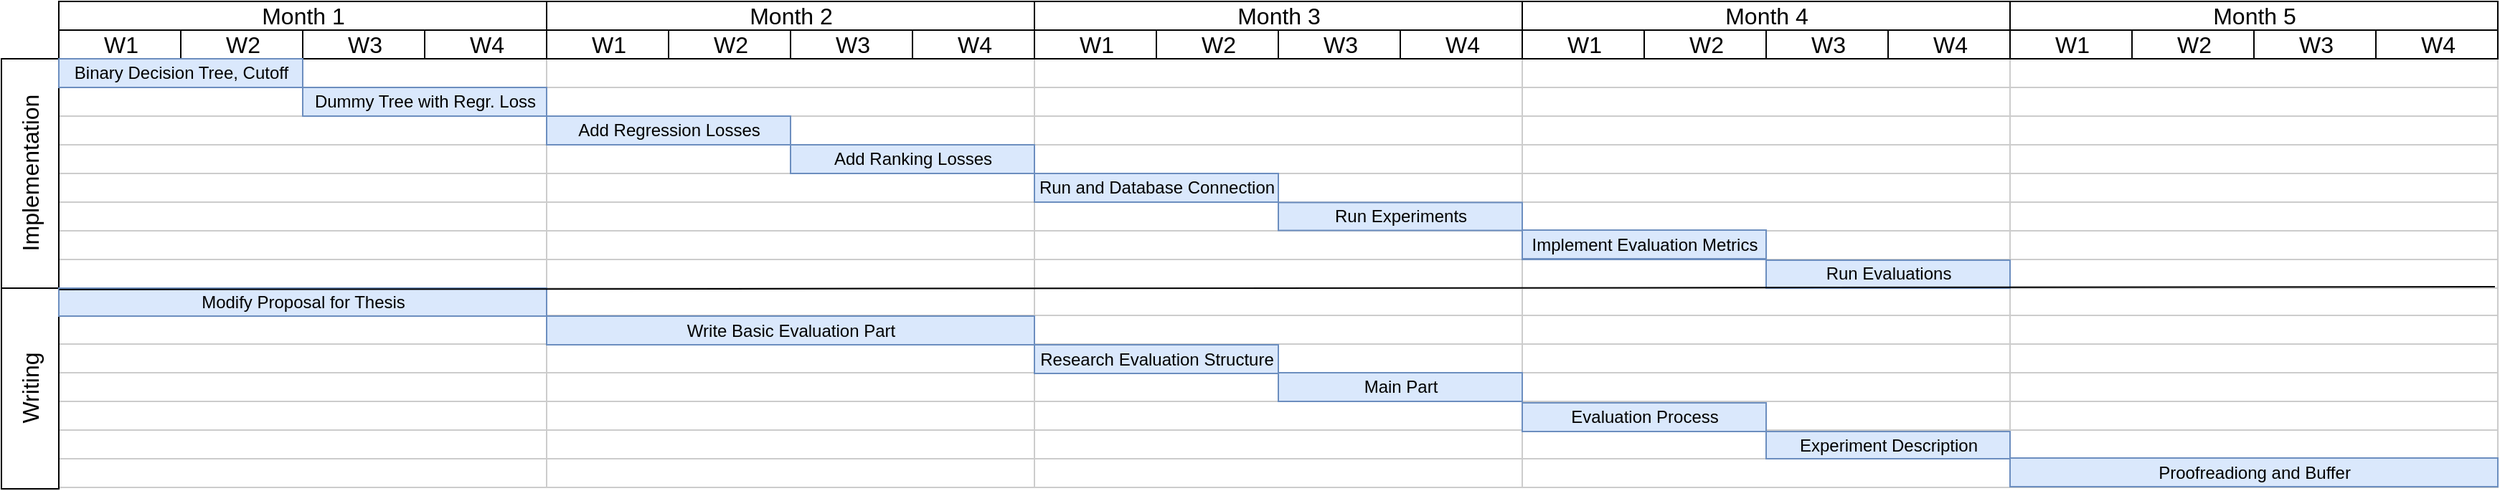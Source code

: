<mxfile version="15.9.6" type="github">
  <diagram name="Page-1" id="2c4490ee-f0b8-94ab-5012-d5dc3445f7a3">
    <mxGraphModel dx="2062" dy="1154" grid="1" gridSize="10" guides="1" tooltips="1" connect="0" arrows="1" fold="1" page="1" pageScale="1.5" pageWidth="1169" pageHeight="826" background="none" math="0" shadow="0">
      <root>
        <mxCell id="0" style=";html=1;" />
        <mxCell id="1" style=";html=1;" parent="0" />
        <mxCell id="OITDRaYUlJs_esaPdnm7-157" value="Month 1" style="strokeWidth=1;fontStyle=0;html=1;fontSize=16;" vertex="1" parent="1">
          <mxGeometry x="40" y="440" width="340.0" height="20" as="geometry" />
        </mxCell>
        <mxCell id="OITDRaYUlJs_esaPdnm7-158" value="" style="align=left;strokeColor=#CCCCCC;html=1;" vertex="1" parent="1">
          <mxGeometry x="40" y="480" width="340.0" height="20" as="geometry" />
        </mxCell>
        <mxCell id="OITDRaYUlJs_esaPdnm7-159" value="" style="align=left;strokeColor=#CCCCCC;html=1;" vertex="1" parent="1">
          <mxGeometry x="40" y="500" width="340.0" height="20" as="geometry" />
        </mxCell>
        <mxCell id="OITDRaYUlJs_esaPdnm7-160" value="" style="align=left;strokeColor=#CCCCCC;html=1;" vertex="1" parent="1">
          <mxGeometry x="40" y="520" width="340.0" height="20" as="geometry" />
        </mxCell>
        <mxCell id="OITDRaYUlJs_esaPdnm7-161" value="" style="align=left;strokeColor=#CCCCCC;html=1;" vertex="1" parent="1">
          <mxGeometry x="40" y="540" width="340.0" height="20" as="geometry" />
        </mxCell>
        <mxCell id="OITDRaYUlJs_esaPdnm7-162" value="" style="align=left;strokeColor=#CCCCCC;html=1;" vertex="1" parent="1">
          <mxGeometry x="40" y="560" width="340.0" height="20" as="geometry" />
        </mxCell>
        <mxCell id="OITDRaYUlJs_esaPdnm7-163" value="" style="align=left;strokeColor=#CCCCCC;html=1;" vertex="1" parent="1">
          <mxGeometry x="40" y="580" width="340.0" height="20" as="geometry" />
        </mxCell>
        <mxCell id="OITDRaYUlJs_esaPdnm7-164" value="" style="align=left;strokeColor=#CCCCCC;html=1;" vertex="1" parent="1">
          <mxGeometry x="40" y="600" width="340.0" height="20" as="geometry" />
        </mxCell>
        <mxCell id="OITDRaYUlJs_esaPdnm7-165" value="" style="align=left;strokeColor=#CCCCCC;html=1;" vertex="1" parent="1">
          <mxGeometry x="40" y="620" width="340.0" height="20" as="geometry" />
        </mxCell>
        <mxCell id="OITDRaYUlJs_esaPdnm7-166" value="" style="align=left;strokeColor=#CCCCCC;html=1;" vertex="1" parent="1">
          <mxGeometry x="40" y="640" width="340.0" height="19" as="geometry" />
        </mxCell>
        <mxCell id="OITDRaYUlJs_esaPdnm7-167" value="" style="align=left;strokeColor=#CCCCCC;html=1;" vertex="1" parent="1">
          <mxGeometry x="40" y="659" width="340.0" height="20" as="geometry" />
        </mxCell>
        <mxCell id="OITDRaYUlJs_esaPdnm7-168" value="" style="align=left;strokeColor=#CCCCCC;html=1;" vertex="1" parent="1">
          <mxGeometry x="40" y="679" width="340.0" height="20" as="geometry" />
        </mxCell>
        <mxCell id="OITDRaYUlJs_esaPdnm7-169" value="" style="align=left;strokeColor=#CCCCCC;html=1;" vertex="1" parent="1">
          <mxGeometry x="40" y="699" width="340.0" height="20" as="geometry" />
        </mxCell>
        <mxCell id="OITDRaYUlJs_esaPdnm7-170" value="" style="align=left;strokeColor=#CCCCCC;html=1;" vertex="1" parent="1">
          <mxGeometry x="40" y="719" width="340.0" height="20" as="geometry" />
        </mxCell>
        <mxCell id="OITDRaYUlJs_esaPdnm7-171" value="" style="align=left;strokeColor=#CCCCCC;html=1;" vertex="1" parent="1">
          <mxGeometry x="40" y="739" width="340.0" height="20" as="geometry" />
        </mxCell>
        <mxCell id="OITDRaYUlJs_esaPdnm7-172" value="" style="align=left;strokeColor=#CCCCCC;html=1;" vertex="1" parent="1">
          <mxGeometry x="40" y="759" width="340.0" height="20" as="geometry" />
        </mxCell>
        <mxCell id="OITDRaYUlJs_esaPdnm7-174" value="W1" style="strokeWidth=1;fontStyle=0;html=1;fontSize=16;" vertex="1" parent="1">
          <mxGeometry x="40" y="460" width="85.0" height="20" as="geometry" />
        </mxCell>
        <mxCell id="OITDRaYUlJs_esaPdnm7-175" value="W2" style="strokeWidth=1;fontStyle=0;html=1;fontSize=16;" vertex="1" parent="1">
          <mxGeometry x="125" y="460" width="85.0" height="20" as="geometry" />
        </mxCell>
        <mxCell id="OITDRaYUlJs_esaPdnm7-176" value="W3" style="strokeWidth=1;fontStyle=0;html=1;fontSize=16;" vertex="1" parent="1">
          <mxGeometry x="210" y="460" width="85.0" height="20" as="geometry" />
        </mxCell>
        <mxCell id="OITDRaYUlJs_esaPdnm7-177" value="W4" style="strokeWidth=1;fontStyle=0;html=1;fontSize=16;" vertex="1" parent="1">
          <mxGeometry x="295" y="460" width="85.0" height="20" as="geometry" />
        </mxCell>
        <mxCell id="OITDRaYUlJs_esaPdnm7-135" value="Month 2" style="strokeWidth=1;fontStyle=0;html=1;fontSize=16;" vertex="1" parent="1">
          <mxGeometry x="380" y="440" width="340.0" height="20" as="geometry" />
        </mxCell>
        <mxCell id="OITDRaYUlJs_esaPdnm7-136" value="" style="align=left;strokeColor=#CCCCCC;html=1;" vertex="1" parent="1">
          <mxGeometry x="380" y="480" width="340.0" height="20" as="geometry" />
        </mxCell>
        <mxCell id="OITDRaYUlJs_esaPdnm7-137" value="" style="align=left;strokeColor=#CCCCCC;html=1;" vertex="1" parent="1">
          <mxGeometry x="380" y="500" width="340.0" height="20" as="geometry" />
        </mxCell>
        <mxCell id="OITDRaYUlJs_esaPdnm7-138" value="" style="align=left;strokeColor=#CCCCCC;html=1;" vertex="1" parent="1">
          <mxGeometry x="380" y="520" width="340.0" height="20" as="geometry" />
        </mxCell>
        <mxCell id="OITDRaYUlJs_esaPdnm7-139" value="" style="align=left;strokeColor=#CCCCCC;html=1;" vertex="1" parent="1">
          <mxGeometry x="380" y="540" width="340.0" height="20" as="geometry" />
        </mxCell>
        <mxCell id="OITDRaYUlJs_esaPdnm7-140" value="" style="align=left;strokeColor=#CCCCCC;html=1;" vertex="1" parent="1">
          <mxGeometry x="380" y="560" width="340.0" height="20" as="geometry" />
        </mxCell>
        <mxCell id="OITDRaYUlJs_esaPdnm7-141" value="" style="align=left;strokeColor=#CCCCCC;html=1;" vertex="1" parent="1">
          <mxGeometry x="380" y="580" width="340.0" height="20" as="geometry" />
        </mxCell>
        <mxCell id="OITDRaYUlJs_esaPdnm7-142" value="" style="align=left;strokeColor=#CCCCCC;html=1;" vertex="1" parent="1">
          <mxGeometry x="380" y="600" width="340.0" height="20" as="geometry" />
        </mxCell>
        <mxCell id="OITDRaYUlJs_esaPdnm7-143" value="" style="align=left;strokeColor=#CCCCCC;html=1;" vertex="1" parent="1">
          <mxGeometry x="380" y="620" width="340.0" height="20" as="geometry" />
        </mxCell>
        <mxCell id="OITDRaYUlJs_esaPdnm7-144" value="" style="align=left;strokeColor=#CCCCCC;html=1;" vertex="1" parent="1">
          <mxGeometry x="380" y="640" width="340.0" height="19" as="geometry" />
        </mxCell>
        <mxCell id="OITDRaYUlJs_esaPdnm7-145" value="" style="align=left;strokeColor=#CCCCCC;html=1;" vertex="1" parent="1">
          <mxGeometry x="380" y="659" width="340.0" height="20" as="geometry" />
        </mxCell>
        <mxCell id="OITDRaYUlJs_esaPdnm7-146" value="" style="align=left;strokeColor=#CCCCCC;html=1;" vertex="1" parent="1">
          <mxGeometry x="380" y="679" width="340.0" height="20" as="geometry" />
        </mxCell>
        <mxCell id="OITDRaYUlJs_esaPdnm7-147" value="" style="align=left;strokeColor=#CCCCCC;html=1;" vertex="1" parent="1">
          <mxGeometry x="380" y="699" width="340.0" height="20" as="geometry" />
        </mxCell>
        <mxCell id="OITDRaYUlJs_esaPdnm7-148" value="" style="align=left;strokeColor=#CCCCCC;html=1;" vertex="1" parent="1">
          <mxGeometry x="380" y="719" width="340.0" height="20" as="geometry" />
        </mxCell>
        <mxCell id="OITDRaYUlJs_esaPdnm7-149" value="" style="align=left;strokeColor=#CCCCCC;html=1;" vertex="1" parent="1">
          <mxGeometry x="380" y="739" width="340.0" height="20" as="geometry" />
        </mxCell>
        <mxCell id="OITDRaYUlJs_esaPdnm7-150" value="" style="align=left;strokeColor=#CCCCCC;html=1;" vertex="1" parent="1">
          <mxGeometry x="380" y="759" width="340.0" height="20" as="geometry" />
        </mxCell>
        <mxCell id="OITDRaYUlJs_esaPdnm7-152" value="W1" style="strokeWidth=1;fontStyle=0;html=1;fontSize=16;" vertex="1" parent="1">
          <mxGeometry x="380" y="460" width="85.0" height="20" as="geometry" />
        </mxCell>
        <mxCell id="OITDRaYUlJs_esaPdnm7-153" value="W2" style="strokeWidth=1;fontStyle=0;html=1;fontSize=16;" vertex="1" parent="1">
          <mxGeometry x="465" y="460" width="85.0" height="20" as="geometry" />
        </mxCell>
        <mxCell id="OITDRaYUlJs_esaPdnm7-154" value="W3" style="strokeWidth=1;fontStyle=0;html=1;fontSize=16;" vertex="1" parent="1">
          <mxGeometry x="550" y="460" width="85.0" height="20" as="geometry" />
        </mxCell>
        <mxCell id="OITDRaYUlJs_esaPdnm7-155" value="W4" style="strokeWidth=1;fontStyle=0;html=1;fontSize=16;" vertex="1" parent="1">
          <mxGeometry x="635" y="460" width="85.0" height="20" as="geometry" />
        </mxCell>
        <mxCell id="OITDRaYUlJs_esaPdnm7-113" value="Month 3" style="strokeWidth=1;fontStyle=0;html=1;fontSize=16;" vertex="1" parent="1">
          <mxGeometry x="720" y="440" width="340.0" height="20" as="geometry" />
        </mxCell>
        <mxCell id="OITDRaYUlJs_esaPdnm7-114" value="" style="align=left;strokeColor=#CCCCCC;html=1;" vertex="1" parent="1">
          <mxGeometry x="720" y="480" width="340.0" height="20" as="geometry" />
        </mxCell>
        <mxCell id="OITDRaYUlJs_esaPdnm7-115" value="" style="align=left;strokeColor=#CCCCCC;html=1;" vertex="1" parent="1">
          <mxGeometry x="720" y="500" width="340.0" height="20" as="geometry" />
        </mxCell>
        <mxCell id="OITDRaYUlJs_esaPdnm7-116" value="" style="align=left;strokeColor=#CCCCCC;html=1;" vertex="1" parent="1">
          <mxGeometry x="720" y="520" width="340.0" height="20" as="geometry" />
        </mxCell>
        <mxCell id="OITDRaYUlJs_esaPdnm7-117" value="" style="align=left;strokeColor=#CCCCCC;html=1;" vertex="1" parent="1">
          <mxGeometry x="720" y="540" width="340.0" height="20" as="geometry" />
        </mxCell>
        <mxCell id="OITDRaYUlJs_esaPdnm7-118" value="" style="align=left;strokeColor=#CCCCCC;html=1;" vertex="1" parent="1">
          <mxGeometry x="720" y="560" width="340.0" height="20" as="geometry" />
        </mxCell>
        <mxCell id="OITDRaYUlJs_esaPdnm7-119" value="" style="align=left;strokeColor=#CCCCCC;html=1;" vertex="1" parent="1">
          <mxGeometry x="720" y="580" width="340.0" height="20" as="geometry" />
        </mxCell>
        <mxCell id="OITDRaYUlJs_esaPdnm7-120" value="" style="align=left;strokeColor=#CCCCCC;html=1;" vertex="1" parent="1">
          <mxGeometry x="720" y="600" width="340.0" height="20" as="geometry" />
        </mxCell>
        <mxCell id="OITDRaYUlJs_esaPdnm7-121" value="" style="align=left;strokeColor=#CCCCCC;html=1;" vertex="1" parent="1">
          <mxGeometry x="720" y="620" width="340.0" height="20" as="geometry" />
        </mxCell>
        <mxCell id="OITDRaYUlJs_esaPdnm7-122" value="" style="align=left;strokeColor=#CCCCCC;html=1;" vertex="1" parent="1">
          <mxGeometry x="720" y="640" width="340.0" height="19" as="geometry" />
        </mxCell>
        <mxCell id="OITDRaYUlJs_esaPdnm7-123" value="" style="align=left;strokeColor=#CCCCCC;html=1;" vertex="1" parent="1">
          <mxGeometry x="720" y="659" width="340.0" height="20" as="geometry" />
        </mxCell>
        <mxCell id="OITDRaYUlJs_esaPdnm7-124" value="" style="align=left;strokeColor=#CCCCCC;html=1;" vertex="1" parent="1">
          <mxGeometry x="720" y="679" width="340.0" height="20" as="geometry" />
        </mxCell>
        <mxCell id="OITDRaYUlJs_esaPdnm7-125" value="" style="align=left;strokeColor=#CCCCCC;html=1;" vertex="1" parent="1">
          <mxGeometry x="720" y="699" width="340.0" height="20" as="geometry" />
        </mxCell>
        <mxCell id="OITDRaYUlJs_esaPdnm7-126" value="" style="align=left;strokeColor=#CCCCCC;html=1;" vertex="1" parent="1">
          <mxGeometry x="720" y="719" width="340.0" height="20" as="geometry" />
        </mxCell>
        <mxCell id="OITDRaYUlJs_esaPdnm7-127" value="" style="align=left;strokeColor=#CCCCCC;html=1;" vertex="1" parent="1">
          <mxGeometry x="720" y="739" width="340.0" height="20" as="geometry" />
        </mxCell>
        <mxCell id="OITDRaYUlJs_esaPdnm7-128" value="" style="align=left;strokeColor=#CCCCCC;html=1;" vertex="1" parent="1">
          <mxGeometry x="720" y="759" width="340.0" height="20" as="geometry" />
        </mxCell>
        <mxCell id="OITDRaYUlJs_esaPdnm7-130" value="W1" style="strokeWidth=1;fontStyle=0;html=1;fontSize=16;" vertex="1" parent="1">
          <mxGeometry x="720" y="460" width="85.0" height="20" as="geometry" />
        </mxCell>
        <mxCell id="OITDRaYUlJs_esaPdnm7-131" value="W2" style="strokeWidth=1;fontStyle=0;html=1;fontSize=16;" vertex="1" parent="1">
          <mxGeometry x="805" y="460" width="85.0" height="20" as="geometry" />
        </mxCell>
        <mxCell id="OITDRaYUlJs_esaPdnm7-132" value="W3" style="strokeWidth=1;fontStyle=0;html=1;fontSize=16;" vertex="1" parent="1">
          <mxGeometry x="890" y="460" width="85.0" height="20" as="geometry" />
        </mxCell>
        <mxCell id="OITDRaYUlJs_esaPdnm7-133" value="W4" style="strokeWidth=1;fontStyle=0;html=1;fontSize=16;" vertex="1" parent="1">
          <mxGeometry x="975" y="460" width="85.0" height="20" as="geometry" />
        </mxCell>
        <mxCell id="7a8b956e7d50b54d-109" value="Month 4" style="strokeWidth=1;fontStyle=0;html=1;fontSize=16;" parent="1" vertex="1">
          <mxGeometry x="1060" y="440" width="340.0" height="20" as="geometry" />
        </mxCell>
        <mxCell id="7a8b956e7d50b54d-225" value="" style="align=left;strokeColor=#CCCCCC;html=1;" parent="1" vertex="1">
          <mxGeometry x="1060" y="480" width="340.0" height="20" as="geometry" />
        </mxCell>
        <mxCell id="7a8b956e7d50b54d-226" value="" style="align=left;strokeColor=#CCCCCC;html=1;" parent="1" vertex="1">
          <mxGeometry x="1060" y="500" width="340.0" height="20" as="geometry" />
        </mxCell>
        <mxCell id="7a8b956e7d50b54d-227" value="" style="align=left;strokeColor=#CCCCCC;html=1;" parent="1" vertex="1">
          <mxGeometry x="1060" y="520" width="340.0" height="20" as="geometry" />
        </mxCell>
        <mxCell id="7a8b956e7d50b54d-228" value="" style="align=left;strokeColor=#CCCCCC;html=1;" parent="1" vertex="1">
          <mxGeometry x="1060" y="540" width="340.0" height="20" as="geometry" />
        </mxCell>
        <mxCell id="7a8b956e7d50b54d-229" value="" style="align=left;strokeColor=#CCCCCC;html=1;" parent="1" vertex="1">
          <mxGeometry x="1060" y="560" width="340.0" height="20" as="geometry" />
        </mxCell>
        <mxCell id="7a8b956e7d50b54d-230" value="" style="align=left;strokeColor=#CCCCCC;html=1;" parent="1" vertex="1">
          <mxGeometry x="1060" y="580" width="340.0" height="20" as="geometry" />
        </mxCell>
        <mxCell id="7a8b956e7d50b54d-231" value="" style="align=left;strokeColor=#CCCCCC;html=1;" parent="1" vertex="1">
          <mxGeometry x="1060" y="600" width="340.0" height="20" as="geometry" />
        </mxCell>
        <mxCell id="7a8b956e7d50b54d-232" value="" style="align=left;strokeColor=#CCCCCC;html=1;" parent="1" vertex="1">
          <mxGeometry x="1060" y="620" width="340.0" height="20" as="geometry" />
        </mxCell>
        <mxCell id="7a8b956e7d50b54d-233" value="" style="align=left;strokeColor=#CCCCCC;html=1;" parent="1" vertex="1">
          <mxGeometry x="1060" y="640" width="340.0" height="19" as="geometry" />
        </mxCell>
        <mxCell id="7a8b956e7d50b54d-234" value="" style="align=left;strokeColor=#CCCCCC;html=1;" parent="1" vertex="1">
          <mxGeometry x="1060" y="659" width="340.0" height="20" as="geometry" />
        </mxCell>
        <mxCell id="7a8b956e7d50b54d-235" value="" style="align=left;strokeColor=#CCCCCC;html=1;" parent="1" vertex="1">
          <mxGeometry x="1060" y="679" width="340.0" height="20" as="geometry" />
        </mxCell>
        <mxCell id="7a8b956e7d50b54d-236" value="" style="align=left;strokeColor=#CCCCCC;html=1;" parent="1" vertex="1">
          <mxGeometry x="1060" y="699" width="340.0" height="20" as="geometry" />
        </mxCell>
        <mxCell id="7a8b956e7d50b54d-237" value="" style="align=left;strokeColor=#CCCCCC;html=1;" parent="1" vertex="1">
          <mxGeometry x="1060" y="719" width="340.0" height="20" as="geometry" />
        </mxCell>
        <mxCell id="7a8b956e7d50b54d-238" value="" style="align=left;strokeColor=#CCCCCC;html=1;" parent="1" vertex="1">
          <mxGeometry x="1060" y="739" width="340.0" height="20" as="geometry" />
        </mxCell>
        <mxCell id="7a8b956e7d50b54d-239" value="" style="align=left;strokeColor=#CCCCCC;html=1;" parent="1" vertex="1">
          <mxGeometry x="1060" y="759" width="340.0" height="20" as="geometry" />
        </mxCell>
        <mxCell id="7a8b956e7d50b54d-110" value="W1" style="strokeWidth=1;fontStyle=0;html=1;fontSize=16;" parent="1" vertex="1">
          <mxGeometry x="1060" y="460" width="85.0" height="20" as="geometry" />
        </mxCell>
        <mxCell id="7a8b956e7d50b54d-111" value="W2" style="strokeWidth=1;fontStyle=0;html=1;fontSize=16;" parent="1" vertex="1">
          <mxGeometry x="1145" y="460" width="85.0" height="20" as="geometry" />
        </mxCell>
        <mxCell id="7a8b956e7d50b54d-112" value="W3" style="strokeWidth=1;fontStyle=0;html=1;fontSize=16;" parent="1" vertex="1">
          <mxGeometry x="1230" y="460" width="85.0" height="20" as="geometry" />
        </mxCell>
        <mxCell id="7a8b956e7d50b54d-113" value="W4" style="strokeWidth=1;fontStyle=0;html=1;fontSize=16;" parent="1" vertex="1">
          <mxGeometry x="1315" y="460" width="85.0" height="20" as="geometry" />
        </mxCell>
        <mxCell id="OITDRaYUlJs_esaPdnm7-179" value="Month 5" style="strokeWidth=1;fontStyle=0;html=1;fontSize=16;" vertex="1" parent="1">
          <mxGeometry x="1400" y="440" width="340.0" height="20" as="geometry" />
        </mxCell>
        <mxCell id="OITDRaYUlJs_esaPdnm7-180" value="" style="align=left;strokeColor=#CCCCCC;html=1;" vertex="1" parent="1">
          <mxGeometry x="1400" y="480" width="340.0" height="20" as="geometry" />
        </mxCell>
        <mxCell id="OITDRaYUlJs_esaPdnm7-181" value="" style="align=left;strokeColor=#CCCCCC;html=1;" vertex="1" parent="1">
          <mxGeometry x="1400" y="500" width="340.0" height="20" as="geometry" />
        </mxCell>
        <mxCell id="OITDRaYUlJs_esaPdnm7-182" value="" style="align=left;strokeColor=#CCCCCC;html=1;" vertex="1" parent="1">
          <mxGeometry x="1400" y="520" width="340.0" height="20" as="geometry" />
        </mxCell>
        <mxCell id="OITDRaYUlJs_esaPdnm7-183" value="" style="align=left;strokeColor=#CCCCCC;html=1;" vertex="1" parent="1">
          <mxGeometry x="1400" y="540" width="340.0" height="20" as="geometry" />
        </mxCell>
        <mxCell id="OITDRaYUlJs_esaPdnm7-184" value="" style="align=left;strokeColor=#CCCCCC;html=1;" vertex="1" parent="1">
          <mxGeometry x="1400" y="560" width="340.0" height="20" as="geometry" />
        </mxCell>
        <mxCell id="OITDRaYUlJs_esaPdnm7-185" value="" style="align=left;strokeColor=#CCCCCC;html=1;" vertex="1" parent="1">
          <mxGeometry x="1400" y="580" width="340.0" height="20" as="geometry" />
        </mxCell>
        <mxCell id="OITDRaYUlJs_esaPdnm7-186" value="" style="align=left;strokeColor=#CCCCCC;html=1;" vertex="1" parent="1">
          <mxGeometry x="1400" y="600" width="340.0" height="20" as="geometry" />
        </mxCell>
        <mxCell id="OITDRaYUlJs_esaPdnm7-187" value="" style="align=left;strokeColor=#CCCCCC;html=1;" vertex="1" parent="1">
          <mxGeometry x="1400" y="620" width="340.0" height="20" as="geometry" />
        </mxCell>
        <mxCell id="OITDRaYUlJs_esaPdnm7-188" value="" style="align=left;strokeColor=#CCCCCC;html=1;" vertex="1" parent="1">
          <mxGeometry x="1400" y="640" width="340" height="19" as="geometry" />
        </mxCell>
        <mxCell id="OITDRaYUlJs_esaPdnm7-189" value="" style="align=left;strokeColor=#CCCCCC;html=1;" vertex="1" parent="1">
          <mxGeometry x="1400" y="659" width="340.0" height="20" as="geometry" />
        </mxCell>
        <mxCell id="OITDRaYUlJs_esaPdnm7-190" value="" style="align=left;strokeColor=#CCCCCC;html=1;" vertex="1" parent="1">
          <mxGeometry x="1400" y="679" width="340.0" height="20" as="geometry" />
        </mxCell>
        <mxCell id="OITDRaYUlJs_esaPdnm7-191" value="" style="align=left;strokeColor=#CCCCCC;html=1;" vertex="1" parent="1">
          <mxGeometry x="1400" y="699" width="340.0" height="20" as="geometry" />
        </mxCell>
        <mxCell id="OITDRaYUlJs_esaPdnm7-192" value="" style="align=left;strokeColor=#CCCCCC;html=1;" vertex="1" parent="1">
          <mxGeometry x="1400" y="719" width="340.0" height="20" as="geometry" />
        </mxCell>
        <mxCell id="OITDRaYUlJs_esaPdnm7-193" value="" style="align=left;strokeColor=#CCCCCC;html=1;" vertex="1" parent="1">
          <mxGeometry x="1400" y="739" width="340.0" height="20" as="geometry" />
        </mxCell>
        <mxCell id="OITDRaYUlJs_esaPdnm7-194" value="" style="align=left;strokeColor=#CCCCCC;html=1;" vertex="1" parent="1">
          <mxGeometry x="1400" y="759" width="340.0" height="20" as="geometry" />
        </mxCell>
        <mxCell id="OITDRaYUlJs_esaPdnm7-196" value="W1" style="strokeWidth=1;fontStyle=0;html=1;fontSize=16;" vertex="1" parent="1">
          <mxGeometry x="1400" y="460" width="85.0" height="20" as="geometry" />
        </mxCell>
        <mxCell id="OITDRaYUlJs_esaPdnm7-197" value="W2" style="strokeWidth=1;fontStyle=0;html=1;fontSize=16;" vertex="1" parent="1">
          <mxGeometry x="1485" y="460" width="85.0" height="20" as="geometry" />
        </mxCell>
        <mxCell id="OITDRaYUlJs_esaPdnm7-198" value="W3" style="strokeWidth=1;fontStyle=0;html=1;fontSize=16;" vertex="1" parent="1">
          <mxGeometry x="1570" y="460" width="85.0" height="20" as="geometry" />
        </mxCell>
        <mxCell id="OITDRaYUlJs_esaPdnm7-199" value="W4" style="strokeWidth=1;fontStyle=0;html=1;fontSize=16;" vertex="1" parent="1">
          <mxGeometry x="1655" y="460" width="85.0" height="20" as="geometry" />
        </mxCell>
        <mxCell id="OITDRaYUlJs_esaPdnm7-205" value="Implementation" style="strokeWidth=1;fontStyle=0;html=1;verticalAlign=middle;horizontal=0;fontSize=16;" vertex="1" parent="1">
          <mxGeometry y="480" width="40" height="160" as="geometry" />
        </mxCell>
        <mxCell id="OITDRaYUlJs_esaPdnm7-207" value="Writing" style="strokeWidth=1;fontStyle=0;html=1;horizontal=0;fontSize=16;" vertex="1" parent="1">
          <mxGeometry y="640" width="40" height="140" as="geometry" />
        </mxCell>
        <mxCell id="7a8b956e7d50b54d-358" value="Binary Decision Tree, Cutoff" style="align=center;strokeColor=#6c8ebf;html=1;fillColor=#dae8fc;" parent="1" vertex="1">
          <mxGeometry x="40" y="480" width="170" height="20" as="geometry" />
        </mxCell>
        <mxCell id="OITDRaYUlJs_esaPdnm7-215" value="Dummy Tree with Regr Loss" style="align=center;strokeColor=#6c8ebf;html=1;fillColor=#dae8fc;" vertex="1" parent="1">
          <mxGeometry x="210" y="500" width="170" height="20" as="geometry" />
        </mxCell>
        <mxCell id="OITDRaYUlJs_esaPdnm7-216" value="Add Regression Losses" style="align=center;strokeColor=#6c8ebf;html=1;fillColor=#dae8fc;" vertex="1" parent="1">
          <mxGeometry x="380" y="520" width="170" height="20" as="geometry" />
        </mxCell>
        <mxCell id="OITDRaYUlJs_esaPdnm7-217" value="Add Ranking Losses" style="align=center;strokeColor=#6c8ebf;html=1;fillColor=#dae8fc;" vertex="1" parent="1">
          <mxGeometry x="550" y="540" width="170" height="20" as="geometry" />
        </mxCell>
        <mxCell id="OITDRaYUlJs_esaPdnm7-218" value="Run and Database Connection" style="align=center;strokeColor=#6c8ebf;html=1;fillColor=#dae8fc;" vertex="1" parent="1">
          <mxGeometry x="720" y="560" width="170" height="20" as="geometry" />
        </mxCell>
        <mxCell id="OITDRaYUlJs_esaPdnm7-220" value="Modify Proposal for Thesis" style="align=center;strokeColor=#6c8ebf;html=1;fillColor=#dae8fc;" vertex="1" parent="1">
          <mxGeometry x="40" y="640" width="340" height="19.5" as="geometry" />
        </mxCell>
        <mxCell id="OITDRaYUlJs_esaPdnm7-221" value="Write Basic Evaluation Part" style="align=center;strokeColor=#6c8ebf;html=1;fillColor=#dae8fc;" vertex="1" parent="1">
          <mxGeometry x="380" y="659.5" width="340" height="20" as="geometry" />
        </mxCell>
        <mxCell id="OITDRaYUlJs_esaPdnm7-222" value="Implement evaluation metrics" style="align=left;strokeColor=#6c8ebf;html=1;fillColor=#dae8fc;" vertex="1" parent="1">
          <mxGeometry x="1060" y="600" width="170" height="20" as="geometry" />
        </mxCell>
        <mxCell id="OITDRaYUlJs_esaPdnm7-224" value="Research Evaluation Structure" style="align=center;strokeColor=#6c8ebf;html=1;fillColor=#dae8fc;" vertex="1" parent="1">
          <mxGeometry x="720" y="679.5" width="170" height="20" as="geometry" />
        </mxCell>
        <mxCell id="OITDRaYUlJs_esaPdnm7-226" value="Proofreadiong and Buffer" style="align=left;strokeColor=#6c8ebf;html=1;fillColor=#dae8fc;" vertex="1" parent="1">
          <mxGeometry x="1400" y="758.5" width="340" height="20" as="geometry" />
        </mxCell>
        <mxCell id="OITDRaYUlJs_esaPdnm7-228" value="Main Part" style="align=center;strokeColor=#6c8ebf;html=1;fillColor=#dae8fc;" vertex="1" parent="1">
          <mxGeometry x="890" y="699" width="170" height="20" as="geometry" />
        </mxCell>
        <mxCell id="OITDRaYUlJs_esaPdnm7-230" value="Implement evaluation metrics" style="align=center;strokeColor=#6c8ebf;html=1;fillColor=#dae8fc;" vertex="1" parent="1">
          <mxGeometry x="1060" y="599.5" width="170" height="20" as="geometry" />
        </mxCell>
        <mxCell id="OITDRaYUlJs_esaPdnm7-233" value="Implement Evaluation Metrics" style="align=center;strokeColor=#6c8ebf;html=1;fillColor=#dae8fc;" vertex="1" parent="1">
          <mxGeometry x="1060" y="599.5" width="170" height="20" as="geometry" />
        </mxCell>
        <mxCell id="OITDRaYUlJs_esaPdnm7-234" value="Run Experiments" style="align=center;strokeColor=#6c8ebf;html=1;fillColor=#dae8fc;" vertex="1" parent="1">
          <mxGeometry x="890" y="580.25" width="170" height="19.5" as="geometry" />
        </mxCell>
        <mxCell id="OITDRaYUlJs_esaPdnm7-235" value="Run and Database Connection" style="align=center;strokeColor=#6c8ebf;html=1;fillColor=#dae8fc;" vertex="1" parent="1">
          <mxGeometry x="720" y="560" width="170" height="20" as="geometry" />
        </mxCell>
        <mxCell id="OITDRaYUlJs_esaPdnm7-236" value="Add Ranking Losses" style="align=center;strokeColor=#6c8ebf;html=1;fillColor=#dae8fc;" vertex="1" parent="1">
          <mxGeometry x="550" y="540" width="170" height="20" as="geometry" />
        </mxCell>
        <mxCell id="OITDRaYUlJs_esaPdnm7-237" value="Add Regression Losses" style="align=center;strokeColor=#6c8ebf;html=1;fillColor=#dae8fc;" vertex="1" parent="1">
          <mxGeometry x="380" y="520" width="170" height="20" as="geometry" />
        </mxCell>
        <mxCell id="OITDRaYUlJs_esaPdnm7-238" value="Dummy Tree with Regr. Loss" style="align=center;strokeColor=#6c8ebf;html=1;fillColor=#dae8fc;" vertex="1" parent="1">
          <mxGeometry x="210" y="500" width="170" height="20" as="geometry" />
        </mxCell>
        <mxCell id="OITDRaYUlJs_esaPdnm7-239" value="Binary Decision Tree, Cutoff" style="align=center;strokeColor=#6c8ebf;html=1;fillColor=#dae8fc;" vertex="1" parent="1">
          <mxGeometry x="40" y="480" width="170" height="20" as="geometry" />
        </mxCell>
        <mxCell id="OITDRaYUlJs_esaPdnm7-240" value="Proofreadiong and Buffer" style="align=center;strokeColor=#6c8ebf;html=1;fillColor=#dae8fc;" vertex="1" parent="1">
          <mxGeometry x="1400" y="758.5" width="340" height="20" as="geometry" />
        </mxCell>
        <mxCell id="OITDRaYUlJs_esaPdnm7-241" value="Experiment Description" style="align=center;strokeColor=#6c8ebf;html=1;fillColor=#dae8fc;" vertex="1" parent="1">
          <mxGeometry x="1230" y="740" width="170" height="19" as="geometry" />
        </mxCell>
        <mxCell id="OITDRaYUlJs_esaPdnm7-242" value="Evaluation Process" style="align=center;strokeColor=#6c8ebf;html=1;fillColor=#dae8fc;" vertex="1" parent="1">
          <mxGeometry x="1060" y="720" width="170" height="20" as="geometry" />
        </mxCell>
        <mxCell id="OITDRaYUlJs_esaPdnm7-232" value="Run Evaluations" style="align=center;strokeColor=#6c8ebf;html=1;fillColor=#dae8fc;" vertex="1" parent="1">
          <mxGeometry x="1230" y="620.5" width="170" height="19.5" as="geometry" />
        </mxCell>
        <mxCell id="OITDRaYUlJs_esaPdnm7-204" value="" style="endArrow=none;html=1;rounded=0;entryX=0.994;entryY=0.95;entryDx=0;entryDy=0;entryPerimeter=0;startArrow=none;exitX=0.001;exitY=1.05;exitDx=0;exitDy=0;exitPerimeter=0;" edge="1" parent="1" source="OITDRaYUlJs_esaPdnm7-165" target="OITDRaYUlJs_esaPdnm7-187">
          <mxGeometry width="50" height="50" relative="1" as="geometry">
            <mxPoint y="639" as="sourcePoint" />
            <mxPoint x="860" y="530" as="targetPoint" />
          </mxGeometry>
        </mxCell>
      </root>
    </mxGraphModel>
  </diagram>
</mxfile>
